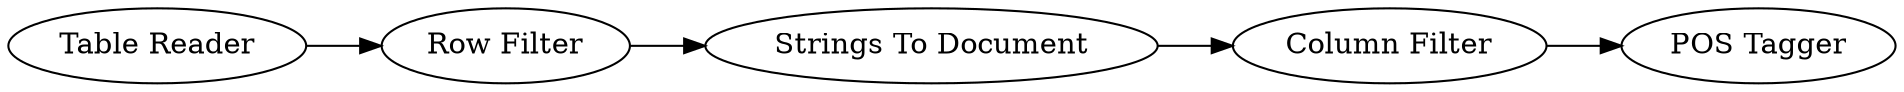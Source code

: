 digraph {
	120 [label="POS Tagger"]
	297 [label="Row Filter"]
	298 [label="Column Filter"]
	299 [label="Strings To Document"]
	300 [label="Table Reader"]
	297 -> 299
	298 -> 120
	299 -> 298
	300 -> 297
	rankdir=LR
}
